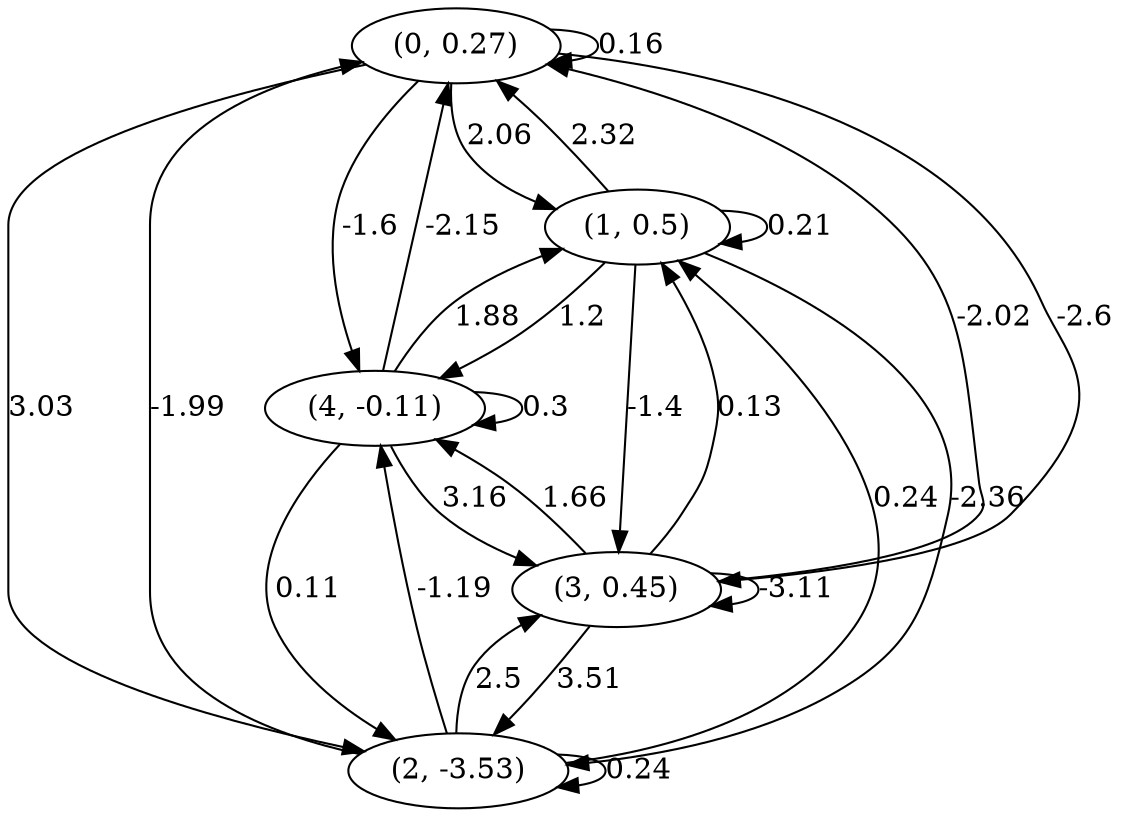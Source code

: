 digraph {
    0 [ label = "(0, 0.27)" ]
    1 [ label = "(1, 0.5)" ]
    2 [ label = "(2, -3.53)" ]
    3 [ label = "(3, 0.45)" ]
    4 [ label = "(4, -0.11)" ]
    0 -> 0 [ label = "0.16" ]
    1 -> 1 [ label = "0.21" ]
    2 -> 2 [ label = "0.24" ]
    3 -> 3 [ label = "-3.11" ]
    4 -> 4 [ label = "0.3" ]
    1 -> 0 [ label = "2.32" ]
    2 -> 0 [ label = "-1.99" ]
    3 -> 0 [ label = "-2.02" ]
    4 -> 0 [ label = "-2.15" ]
    0 -> 1 [ label = "2.06" ]
    2 -> 1 [ label = "0.24" ]
    3 -> 1 [ label = "0.13" ]
    4 -> 1 [ label = "1.88" ]
    0 -> 2 [ label = "3.03" ]
    1 -> 2 [ label = "-2.36" ]
    3 -> 2 [ label = "3.51" ]
    4 -> 2 [ label = "0.11" ]
    0 -> 3 [ label = "-2.6" ]
    1 -> 3 [ label = "-1.4" ]
    2 -> 3 [ label = "2.5" ]
    4 -> 3 [ label = "3.16" ]
    0 -> 4 [ label = "-1.6" ]
    1 -> 4 [ label = "1.2" ]
    2 -> 4 [ label = "-1.19" ]
    3 -> 4 [ label = "1.66" ]
}

